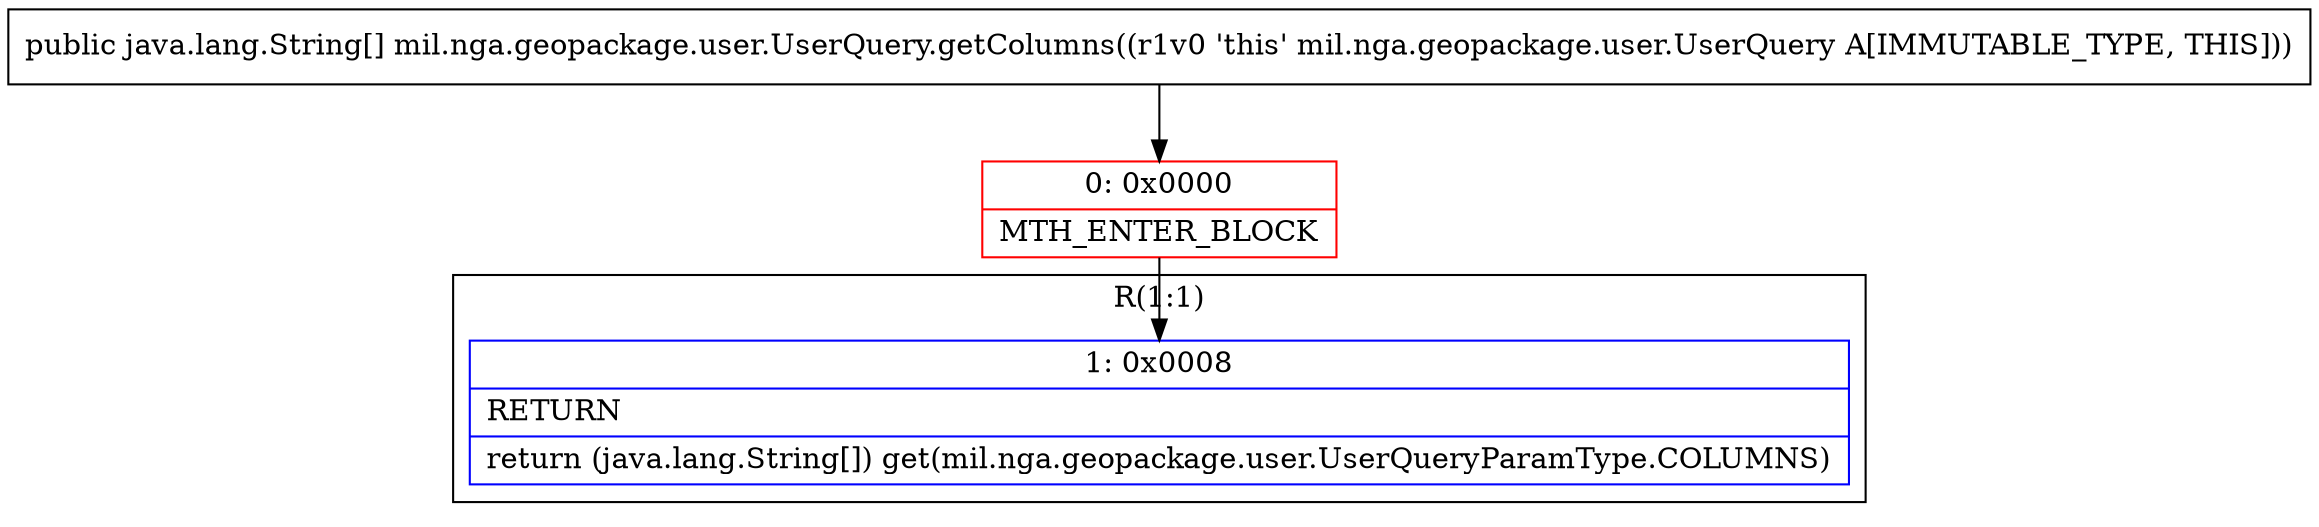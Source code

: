 digraph "CFG formil.nga.geopackage.user.UserQuery.getColumns()[Ljava\/lang\/String;" {
subgraph cluster_Region_186773880 {
label = "R(1:1)";
node [shape=record,color=blue];
Node_1 [shape=record,label="{1\:\ 0x0008|RETURN\l|return (java.lang.String[]) get(mil.nga.geopackage.user.UserQueryParamType.COLUMNS)\l}"];
}
Node_0 [shape=record,color=red,label="{0\:\ 0x0000|MTH_ENTER_BLOCK\l}"];
MethodNode[shape=record,label="{public java.lang.String[] mil.nga.geopackage.user.UserQuery.getColumns((r1v0 'this' mil.nga.geopackage.user.UserQuery A[IMMUTABLE_TYPE, THIS])) }"];
MethodNode -> Node_0;
Node_0 -> Node_1;
}

